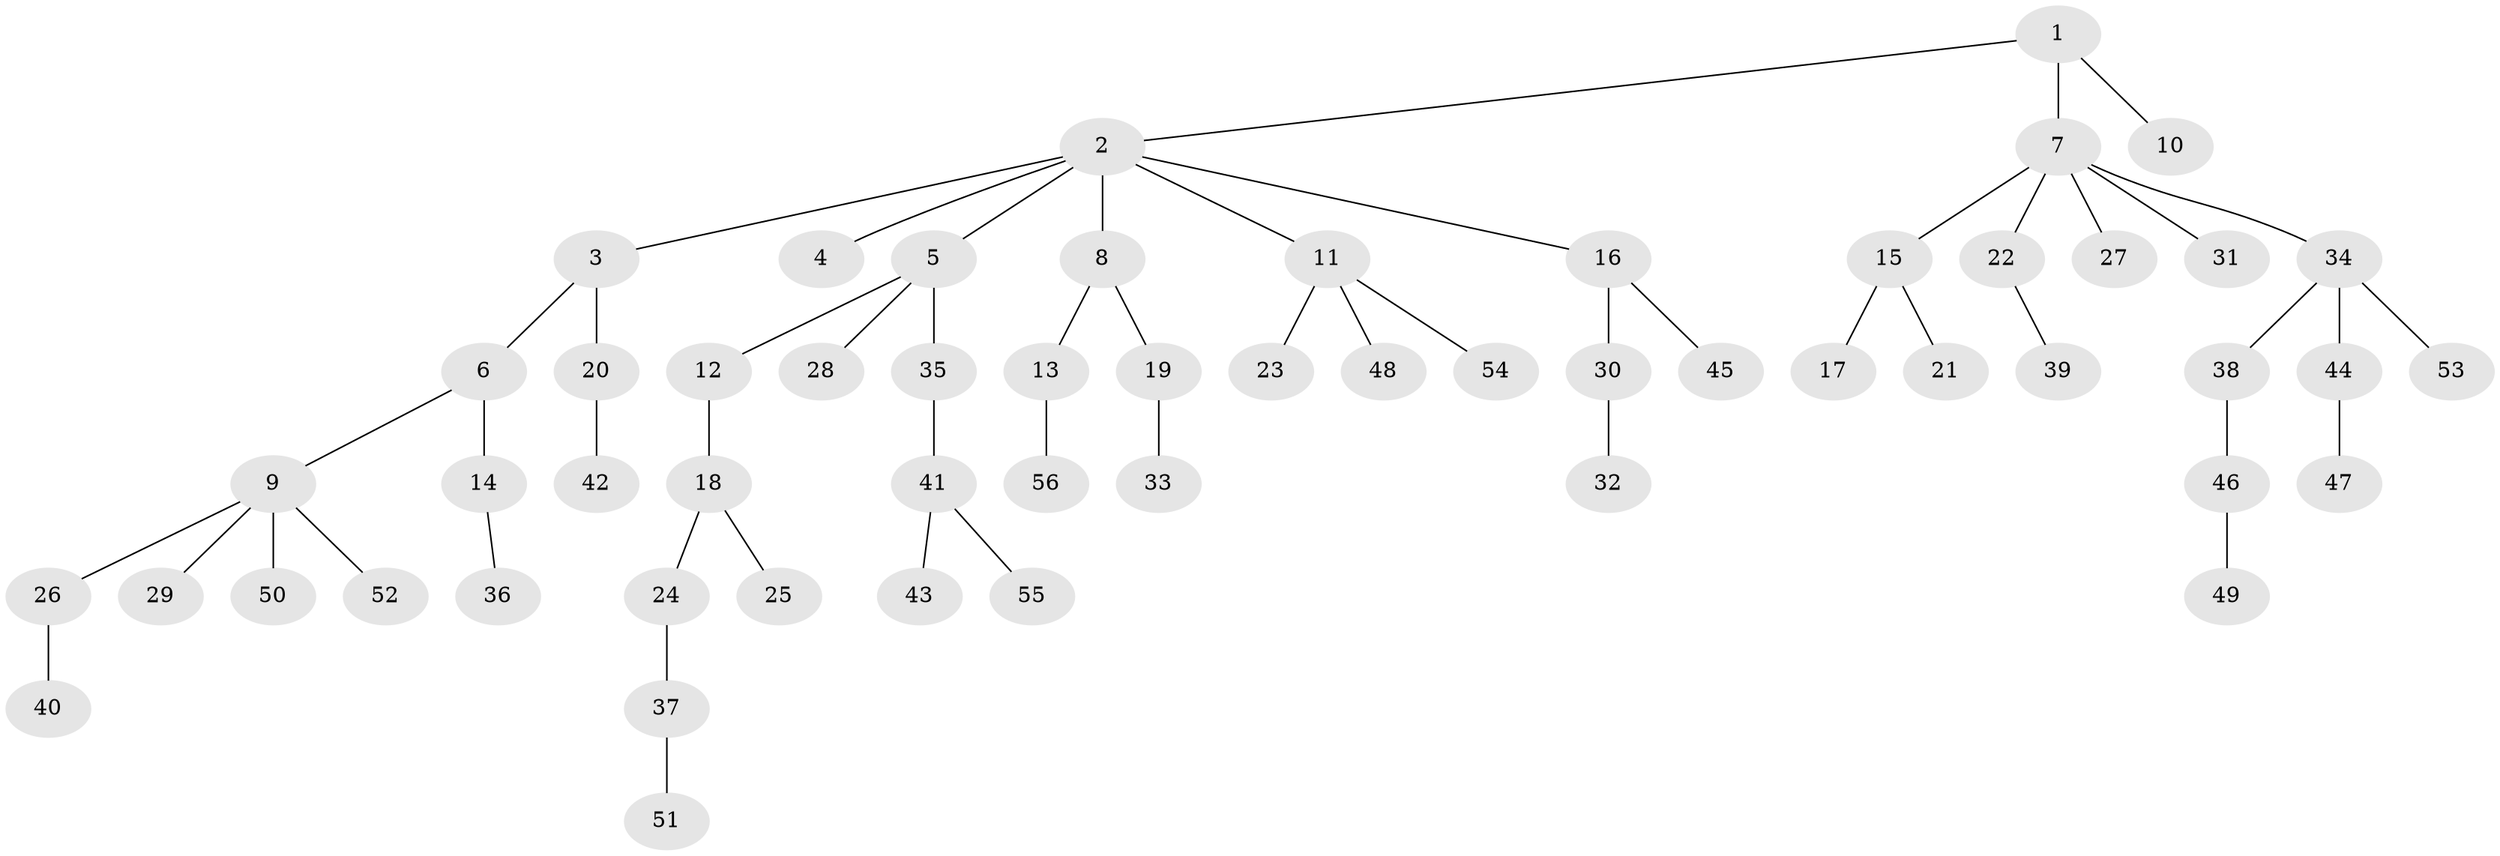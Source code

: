 // coarse degree distribution, {1: 0.6818181818181818, 2: 0.18181818181818182, 10: 0.045454545454545456, 5: 0.045454545454545456, 4: 0.045454545454545456}
// Generated by graph-tools (version 1.1) at 2025/56/03/04/25 21:56:11]
// undirected, 56 vertices, 55 edges
graph export_dot {
graph [start="1"]
  node [color=gray90,style=filled];
  1;
  2;
  3;
  4;
  5;
  6;
  7;
  8;
  9;
  10;
  11;
  12;
  13;
  14;
  15;
  16;
  17;
  18;
  19;
  20;
  21;
  22;
  23;
  24;
  25;
  26;
  27;
  28;
  29;
  30;
  31;
  32;
  33;
  34;
  35;
  36;
  37;
  38;
  39;
  40;
  41;
  42;
  43;
  44;
  45;
  46;
  47;
  48;
  49;
  50;
  51;
  52;
  53;
  54;
  55;
  56;
  1 -- 2;
  1 -- 7;
  1 -- 10;
  2 -- 3;
  2 -- 4;
  2 -- 5;
  2 -- 8;
  2 -- 11;
  2 -- 16;
  3 -- 6;
  3 -- 20;
  5 -- 12;
  5 -- 28;
  5 -- 35;
  6 -- 9;
  6 -- 14;
  7 -- 15;
  7 -- 22;
  7 -- 27;
  7 -- 31;
  7 -- 34;
  8 -- 13;
  8 -- 19;
  9 -- 26;
  9 -- 29;
  9 -- 50;
  9 -- 52;
  11 -- 23;
  11 -- 48;
  11 -- 54;
  12 -- 18;
  13 -- 56;
  14 -- 36;
  15 -- 17;
  15 -- 21;
  16 -- 30;
  16 -- 45;
  18 -- 24;
  18 -- 25;
  19 -- 33;
  20 -- 42;
  22 -- 39;
  24 -- 37;
  26 -- 40;
  30 -- 32;
  34 -- 38;
  34 -- 44;
  34 -- 53;
  35 -- 41;
  37 -- 51;
  38 -- 46;
  41 -- 43;
  41 -- 55;
  44 -- 47;
  46 -- 49;
}
